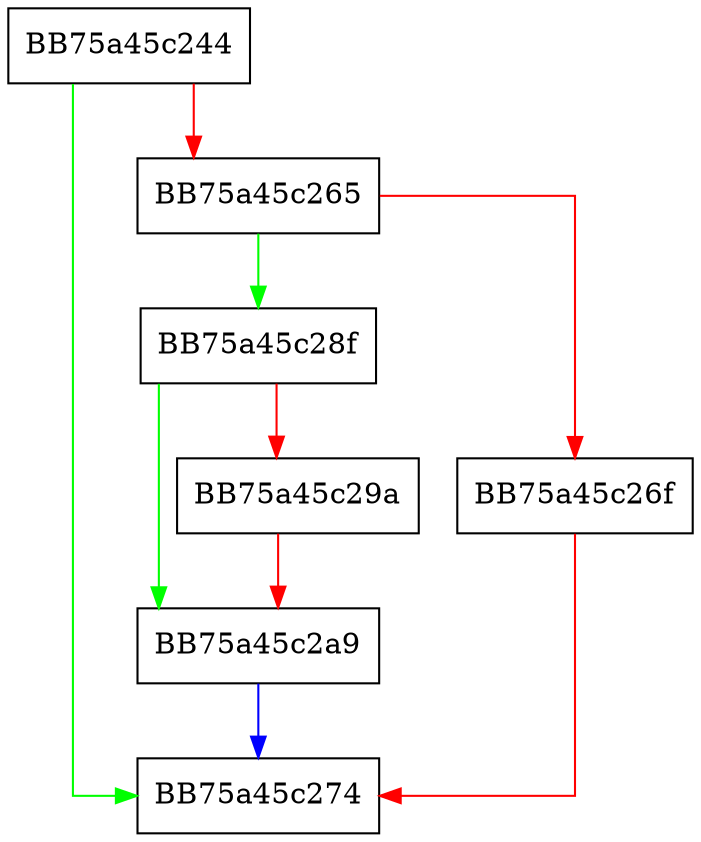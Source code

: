 digraph pagerUndoCallback {
  node [shape="box"];
  graph [splines=ortho];
  BB75a45c244 -> BB75a45c274 [color="green"];
  BB75a45c244 -> BB75a45c265 [color="red"];
  BB75a45c265 -> BB75a45c28f [color="green"];
  BB75a45c265 -> BB75a45c26f [color="red"];
  BB75a45c26f -> BB75a45c274 [color="red"];
  BB75a45c28f -> BB75a45c2a9 [color="green"];
  BB75a45c28f -> BB75a45c29a [color="red"];
  BB75a45c29a -> BB75a45c2a9 [color="red"];
  BB75a45c2a9 -> BB75a45c274 [color="blue"];
}